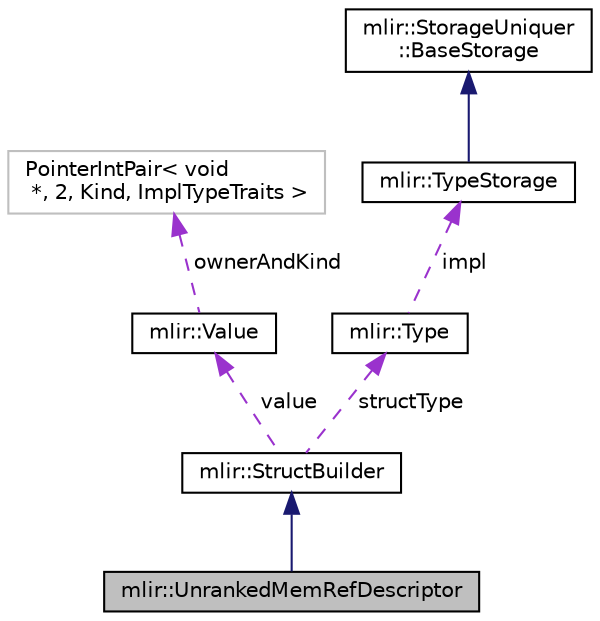 digraph "mlir::UnrankedMemRefDescriptor"
{
  bgcolor="transparent";
  edge [fontname="Helvetica",fontsize="10",labelfontname="Helvetica",labelfontsize="10"];
  node [fontname="Helvetica",fontsize="10",shape=record];
  Node2 [label="mlir::UnrankedMemRefDescriptor",height=0.2,width=0.4,color="black", fillcolor="grey75", style="filled", fontcolor="black"];
  Node3 -> Node2 [dir="back",color="midnightblue",fontsize="10",style="solid",fontname="Helvetica"];
  Node3 [label="mlir::StructBuilder",height=0.2,width=0.4,color="black",URL="$classmlir_1_1StructBuilder.html",tooltip="Helper class to produce LLVM dialect operations extracting or inserting values to a struct..."];
  Node4 -> Node3 [dir="back",color="darkorchid3",fontsize="10",style="dashed",label=" value" ,fontname="Helvetica"];
  Node4 [label="mlir::Value",height=0.2,width=0.4,color="black",URL="$classmlir_1_1Value.html",tooltip="This class represents an instance of an SSA value in the MLIR system, representing a computable value..."];
  Node5 -> Node4 [dir="back",color="darkorchid3",fontsize="10",style="dashed",label=" ownerAndKind" ,fontname="Helvetica"];
  Node5 [label="PointerIntPair\< void\l *, 2, Kind, ImplTypeTraits \>",height=0.2,width=0.4,color="grey75"];
  Node6 -> Node3 [dir="back",color="darkorchid3",fontsize="10",style="dashed",label=" structType" ,fontname="Helvetica"];
  Node6 [label="mlir::Type",height=0.2,width=0.4,color="black",URL="$classmlir_1_1Type.html",tooltip="Instances of the Type class are immutable and uniqued. "];
  Node7 -> Node6 [dir="back",color="darkorchid3",fontsize="10",style="dashed",label=" impl" ,fontname="Helvetica"];
  Node7 [label="mlir::TypeStorage",height=0.2,width=0.4,color="black",URL="$classmlir_1_1TypeStorage.html",tooltip="Base storage class appearing in a Type. "];
  Node8 -> Node7 [dir="back",color="midnightblue",fontsize="10",style="solid",fontname="Helvetica"];
  Node8 [label="mlir::StorageUniquer\l::BaseStorage",height=0.2,width=0.4,color="black",URL="$classmlir_1_1StorageUniquer_1_1BaseStorage.html",tooltip="This class acts as the base storage that all storage classes must derived from. "];
}
